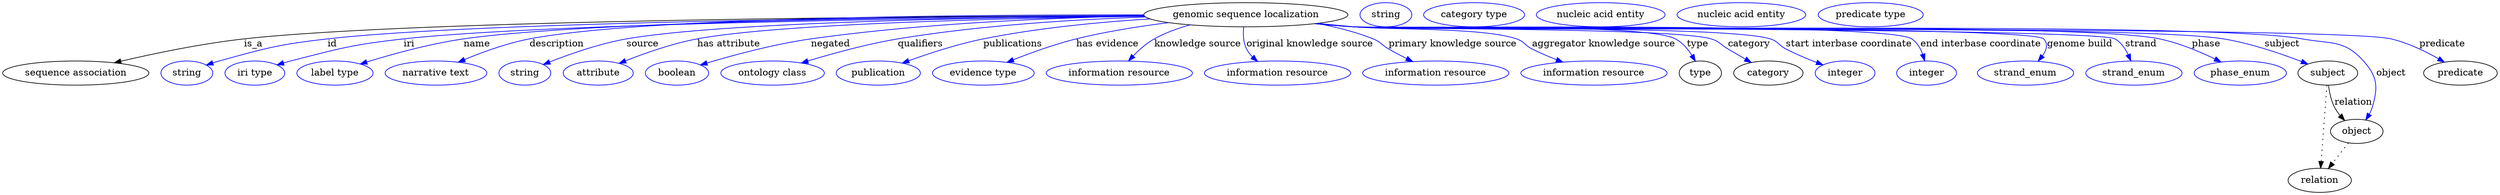digraph {
	graph [bb="0,0,3703.1,283"];
	node [label="\N"];
	"genomic sequence localization"	[height=0.5,
		label="genomic sequence localization",
		pos="1844.5,265",
		width=4.2066];
	"sequence association"	[height=0.5,
		pos="108.54,178",
		width=3.015];
	"genomic sequence localization" -> "sequence association"	[label=is_a,
		lp="372.54,221.5",
		pos="e,165.69,193.38 1693.4,263.77 1368.7,262.74 613.5,257.28 358.54,229 295.85,222.05 225.49,207.34 175.42,195.67"];
	id	[color=blue,
		height=0.5,
		label=string,
		pos="273.54,178",
		width=1.0652];
	"genomic sequence localization" -> id	[color=blue,
		label=id,
		lp="489.54,221.5",
		pos="e,302.53,189.99 1693.4,263.48 1389.3,261.87 712.92,255.36 482.54,229 409.97,220.7 391.91,215.57 321.54,196 318.43,195.14 315.23,\
194.17 312.03,193.15",
		style=solid];
	iri	[color=blue,
		height=0.5,
		label="iri type",
		pos="374.54,178",
		width=1.2277];
	"genomic sequence localization" -> iri	[color=blue,
		label=iri,
		lp="603.54,221.5",
		pos="e,407.45,190.21 1694,262.91 1409.8,260.33 803.92,252.22 595.54,229 519.92,220.57 501.23,214.99 427.54,196 424.16,195.13 420.68,194.17 \
417.2,193.16",
		style=solid];
	name	[color=blue,
		height=0.5,
		label="label type",
		pos="493.54,178",
		width=1.5707];
	"genomic sequence localization" -> name	[color=blue,
		label=name,
		lp="703.54,221.5",
		pos="e,530.87,191.52 1693.3,263.7 1424.4,262.47 873.76,256.53 683.54,229 633.96,221.82 578.73,206.42 540.65,194.6",
		style=solid];
	description	[color=blue,
		height=0.5,
		label="narrative text",
		pos="643.54,178",
		width=2.0943];
	"genomic sequence localization" -> description	[color=blue,
		label=description,
		lp="822.04,221.5",
		pos="e,676.45,194.26 1693,264.86 1442.1,265.29 951.41,261.72 781.54,229 748.45,222.63 712.71,209.49 685.9,198.29",
		style=solid];
	source	[color=blue,
		height=0.5,
		label=string,
		pos="775.54,178",
		width=1.0652];
	"genomic sequence localization" -> source	[color=blue,
		label=source,
		lp="948.54,221.5",
		pos="e,802.64,190.82 1693.3,263.27 1471.2,261.35 1067.6,254.36 924.54,229 885.07,222 841.84,206.57 812.16,194.69",
		style=solid];
	"has attribute"	[color=blue,
		height=0.5,
		label=attribute,
		pos="883.54,178",
		width=1.4443];
	"genomic sequence localization" -> "has attribute"	[color=blue,
		label="has attribute",
		lp="1076.5,221.5",
		pos="e,914.45,192.5 1693.9,262.68 1494.2,260.05 1152.5,252.2 1029.5,229 992.76,222.06 952.64,207.81 923.78,196.28",
		style=solid];
	negated	[color=blue,
		height=0.5,
		label=boolean,
		pos="1000.5,178",
		width=1.2999];
	"genomic sequence localization" -> negated	[color=blue,
		label=negated,
		lp="1227.5,221.5",
		pos="e,1035.1,190.14 1693.7,263.17 1562.3,260.71 1367,252.82 1198.5,229 1144.8,221.4 1084.6,205.02 1044.8,193.07",
		style=solid];
	qualifiers	[color=blue,
		height=0.5,
		label="ontology class",
		pos="1141.5,178",
		width=2.1304];
	"genomic sequence localization" -> qualifiers	[color=blue,
		label=qualifiers,
		lp="1361,221.5",
		pos="e,1184.2,193.03 1695.7,261.6 1591.9,258.06 1450.6,249.5 1327.5,229 1281.7,221.36 1230.7,207.26 1193.8,195.98",
		style=solid];
	publications	[color=blue,
		height=0.5,
		label=publication,
		pos="1298.5,178",
		width=1.7332];
	"genomic sequence localization" -> publications	[color=blue,
		label=publications,
		lp="1498.5,221.5",
		pos="e,1334.2,192.92 1702.2,258.77 1627.8,254.15 1535.7,245.43 1454.5,229 1416.4,221.28 1374.5,207.55 1343.8,196.43",
		style=solid];
	"has evidence"	[color=blue,
		height=0.5,
		label="evidence type",
		pos="1454.5,178",
		width=2.0943];
	"genomic sequence localization" -> "has evidence"	[color=blue,
		label="has evidence",
		lp="1639,221.5",
		pos="e,1489.6,194.04 1729.7,253.2 1686.4,247.78 1636.8,239.96 1592.5,229 1560.6,221.09 1525.8,208.43 1499.1,197.84",
		style=solid];
	"knowledge source"	[color=blue,
		height=0.5,
		label="information resource",
		pos="1656.5,178",
		width=3.015];
	"genomic sequence localization" -> "knowledge source"	[color=blue,
		label="knowledge source",
		lp="1773,221.5",
		pos="e,1670.3,196.19 1761.7,249.91 1743.5,244.87 1724.8,238.09 1708.5,229 1696.9,222.52 1686,212.8 1677.2,203.66",
		style=solid];
	"original knowledge source"	[color=blue,
		height=0.5,
		label="information resource",
		pos="1891.5,178",
		width=3.015];
	"genomic sequence localization" -> "original knowledge source"	[color=blue,
		label="original knowledge source",
		lp="1939.5,221.5",
		pos="e,1861.8,195.36 1841.3,246.9 1840.2,236.8 1840.4,224.06 1845.5,214 1847.8,209.64 1850.8,205.68 1854.3,202.11",
		style=solid];
	"primary knowledge source"	[color=blue,
		height=0.5,
		label="information resource",
		pos="2126.5,178",
		width=3.015];
	"genomic sequence localization" -> "primary knowledge source"	[color=blue,
		label="primary knowledge source",
		lp="2151.5,221.5",
		pos="e,2092.3,195.14 1950.1,252.02 1977.9,246.84 2007.4,239.47 2033.5,229 2044.9,224.47 2046,220.07 2056.5,214 2065,209.13 2074.3,204.24 \
2083.2,199.71",
		style=solid];
	"aggregator knowledge source"	[color=blue,
		height=0.5,
		label="information resource",
		pos="2361.5,178",
		width=3.015];
	"genomic sequence localization" -> "aggregator knowledge source"	[color=blue,
		label="aggregator knowledge source",
		lp="2376,221.5",
		pos="e,2315.3,194.38 1951.4,252.25 1969.5,250.4 1988,248.58 2005.5,247 2059,242.18 2195.7,246.21 2246.5,229 2258.1,225.09 2258.7,219.53 \
2269.5,214 2281,208.19 2293.6,202.78 2305.7,198.04",
		style=solid];
	type	[height=0.5,
		pos="2519.5,178",
		width=0.86659];
	"genomic sequence localization" -> type	[color=blue,
		label=type,
		lp="2515.5,221.5",
		pos="e,2512.1,195.66 1949.2,251.91 1968,250.04 1987.3,248.3 2005.5,247 2058.4,243.21 2435.6,253.76 2482.5,229 2492.8,223.57 2501,213.88 \
2507,204.45",
		style=solid];
	category	[height=0.5,
		pos="2620.5,178",
		width=1.4263];
	"genomic sequence localization" -> category	[color=blue,
		label=category,
		lp="2592,221.5",
		pos="e,2595.1,193.75 1948.8,251.9 1967.7,250.02 1987.2,248.28 2005.5,247 2064.3,242.9 2479,245.69 2535.5,229 2548,225.33 2549.4,220.6 \
2560.5,214 2568.8,209.08 2577.8,203.82 2586.2,198.91",
		style=solid];
	"start interbase coordinate"	[color=blue,
		height=0.5,
		label=integer,
		pos="2734.5,178",
		width=1.2277];
	"genomic sequence localization" -> "start interbase coordinate"	[color=blue,
		label="start interbase coordinate",
		lp="2740,221.5",
		pos="e,2701.7,190.3 1948.4,251.86 1967.4,249.98 1987,248.24 2005.5,247 2074.1,242.39 2558,249.53 2623.5,229 2635.2,225.35 2635.7,219.62 \
2646.5,214 2661,206.49 2677.5,199.54 2692.3,193.85",
		style=solid];
	"end interbase coordinate"	[color=blue,
		height=0.5,
		label=integer,
		pos="2855.5,178",
		width=1.2277];
	"genomic sequence localization" -> "end interbase coordinate"	[color=blue,
		label="end interbase coordinate",
		lp="2936,221.5",
		pos="e,2852.8,196.44 1947.9,251.79 1967.1,249.9 1986.9,248.19 2005.5,247 2051.5,244.08 2795.3,254.56 2833.5,229 2841.4,223.72 2846.5,\
214.9 2849.8,206.13",
		style=solid];
	"genome build"	[color=blue,
		height=0.5,
		label=strand_enum,
		pos="3002.5,178",
		width=1.9859];
	"genomic sequence localization" -> "genome build"	[color=blue,
		label="genome build",
		lp="3083,221.5",
		pos="e,3021.4,195.82 1947.5,251.77 1966.8,249.87 1986.7,248.16 2005.5,247 2033.9,245.25 3009.6,249.29 3029.5,229 3036.6,221.85 3033.8,\
212.51 3027.8,203.84",
		style=solid];
	strand	[color=blue,
		height=0.5,
		label=strand_enum,
		pos="3163.5,178",
		width=1.9859];
	"genomic sequence localization" -> strand	[color=blue,
		label=strand,
		lp="3174,221.5",
		pos="e,3158.9,196.1 1947.5,251.75 1966.8,249.85 1986.7,248.14 2005.5,247 2036.9,245.1 3108.6,245.09 3135.5,229 3144.4,223.7 3150.7,214.47 \
3155,205.36",
		style=solid];
	phase	[color=blue,
		height=0.5,
		label=phase_enum,
		pos="3321.5,178",
		width=1.8957];
	"genomic sequence localization" -> phase	[color=blue,
		label=phase,
		lp="3271,221.5",
		pos="e,3293,194.56 1947.5,251.73 1966.8,249.84 1986.7,248.13 2005.5,247 2138.2,239.01 3071.4,256.04 3201.5,229 3230.3,223.03 3260.8,210.21 \
3283.9,199.06",
		style=solid];
	subject	[height=0.5,
		pos="3451.5,178",
		width=1.2277];
	"genomic sequence localization" -> subject	[color=blue,
		label=subject,
		lp="3383.5,221.5",
		pos="e,3421.9,191.49 1947.5,251.72 1966.8,249.82 1986.7,248.12 2005.5,247 2148.7,238.46 3155,252.28 3296.5,229 3337.1,222.33 3381.5,207.13 \
3412.4,195.23",
		style=solid];
	object	[height=0.5,
		pos="3494.5,91",
		width=1.0832];
	"genomic sequence localization" -> object	[color=blue,
		label=object,
		lp="3545.5,178",
		pos="e,3507.9,108.09 1947.1,251.74 1966.5,249.83 1986.6,248.12 2005.5,247 2161.7,237.78 3259.6,257.06 3413.5,229 3455.9,221.28 3475.9,\
228.07 3504.5,196 3525.3,172.74 3526.5,156.9 3517.5,127 3516.5,123.55 3515,120.13 3513.3,116.85",
		style=solid];
	predicate	[height=0.5,
		pos="3648.5,178",
		width=1.5165];
	"genomic sequence localization" -> predicate	[color=blue,
		label=predicate,
		lp="3621.5,221.5",
		pos="e,3624.7,194.34 1947.1,251.72 1966.5,249.81 1986.6,248.11 2005.5,247 2091,242 3462.3,248.66 3545.5,229 3570.4,223.13 3596.3,210.53 \
3615.9,199.45",
		style=solid];
	association_type	[color=blue,
		height=0.5,
		label=string,
		pos="2052.5,265",
		width=1.0652];
	association_category	[color=blue,
		height=0.5,
		label="category type",
		pos="2183.5,265",
		width=2.0762];
	subject -> object	[label=relation,
		lp="3489.5,134.5",
		pos="e,3476.6,107.23 3452.6,159.55 3453.8,149.57 3456.3,137.07 3461.5,127 3463.8,122.68 3466.7,118.52 3469.9,114.66"];
	relation	[height=0.5,
		pos="3439.5,18",
		width=1.2999];
	subject -> relation	[pos="e,3440.8,36.188 3450.2,159.79 3448.2,132.48 3444.1,78.994 3441.6,46.38",
		style=dotted];
	"genomic sequence localization_subject"	[color=blue,
		height=0.5,
		label="nucleic acid entity",
		pos="2371.5,265",
		width=2.6539];
	object -> relation	[pos="e,3452.4,35.54 3482.1,73.889 3475.1,64.939 3466.4,53.617 3458.6,43.584",
		style=dotted];
	"genomic sequence localization_object"	[color=blue,
		height=0.5,
		label="nucleic acid entity",
		pos="2580.5,265",
		width=2.6539];
	"genomic sequence localization_predicate"	[color=blue,
		height=0.5,
		label="predicate type",
		pos="2772.5,265",
		width=2.1665];
}
